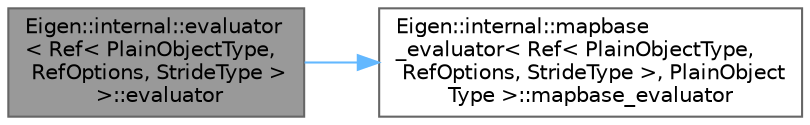digraph "Eigen::internal::evaluator&lt; Ref&lt; PlainObjectType, RefOptions, StrideType &gt; &gt;::evaluator"
{
 // LATEX_PDF_SIZE
  bgcolor="transparent";
  edge [fontname=Helvetica,fontsize=10,labelfontname=Helvetica,labelfontsize=10];
  node [fontname=Helvetica,fontsize=10,shape=box,height=0.2,width=0.4];
  rankdir="LR";
  Node1 [id="Node000001",label="Eigen::internal::evaluator\l\< Ref\< PlainObjectType,\l RefOptions, StrideType \>\l \>::evaluator",height=0.2,width=0.4,color="gray40", fillcolor="grey60", style="filled", fontcolor="black",tooltip=" "];
  Node1 -> Node2 [id="edge1_Node000001_Node000002",color="steelblue1",style="solid",tooltip=" "];
  Node2 [id="Node000002",label="Eigen::internal::mapbase\l_evaluator\< Ref\< PlainObjectType,\l RefOptions, StrideType \>, PlainObject\lType \>::mapbase_evaluator",height=0.2,width=0.4,color="grey40", fillcolor="white", style="filled",URL="$struct_eigen_1_1internal_1_1mapbase__evaluator.html#adeebd40502dff8fa523e7c17aa06abb2",tooltip=" "];
}
